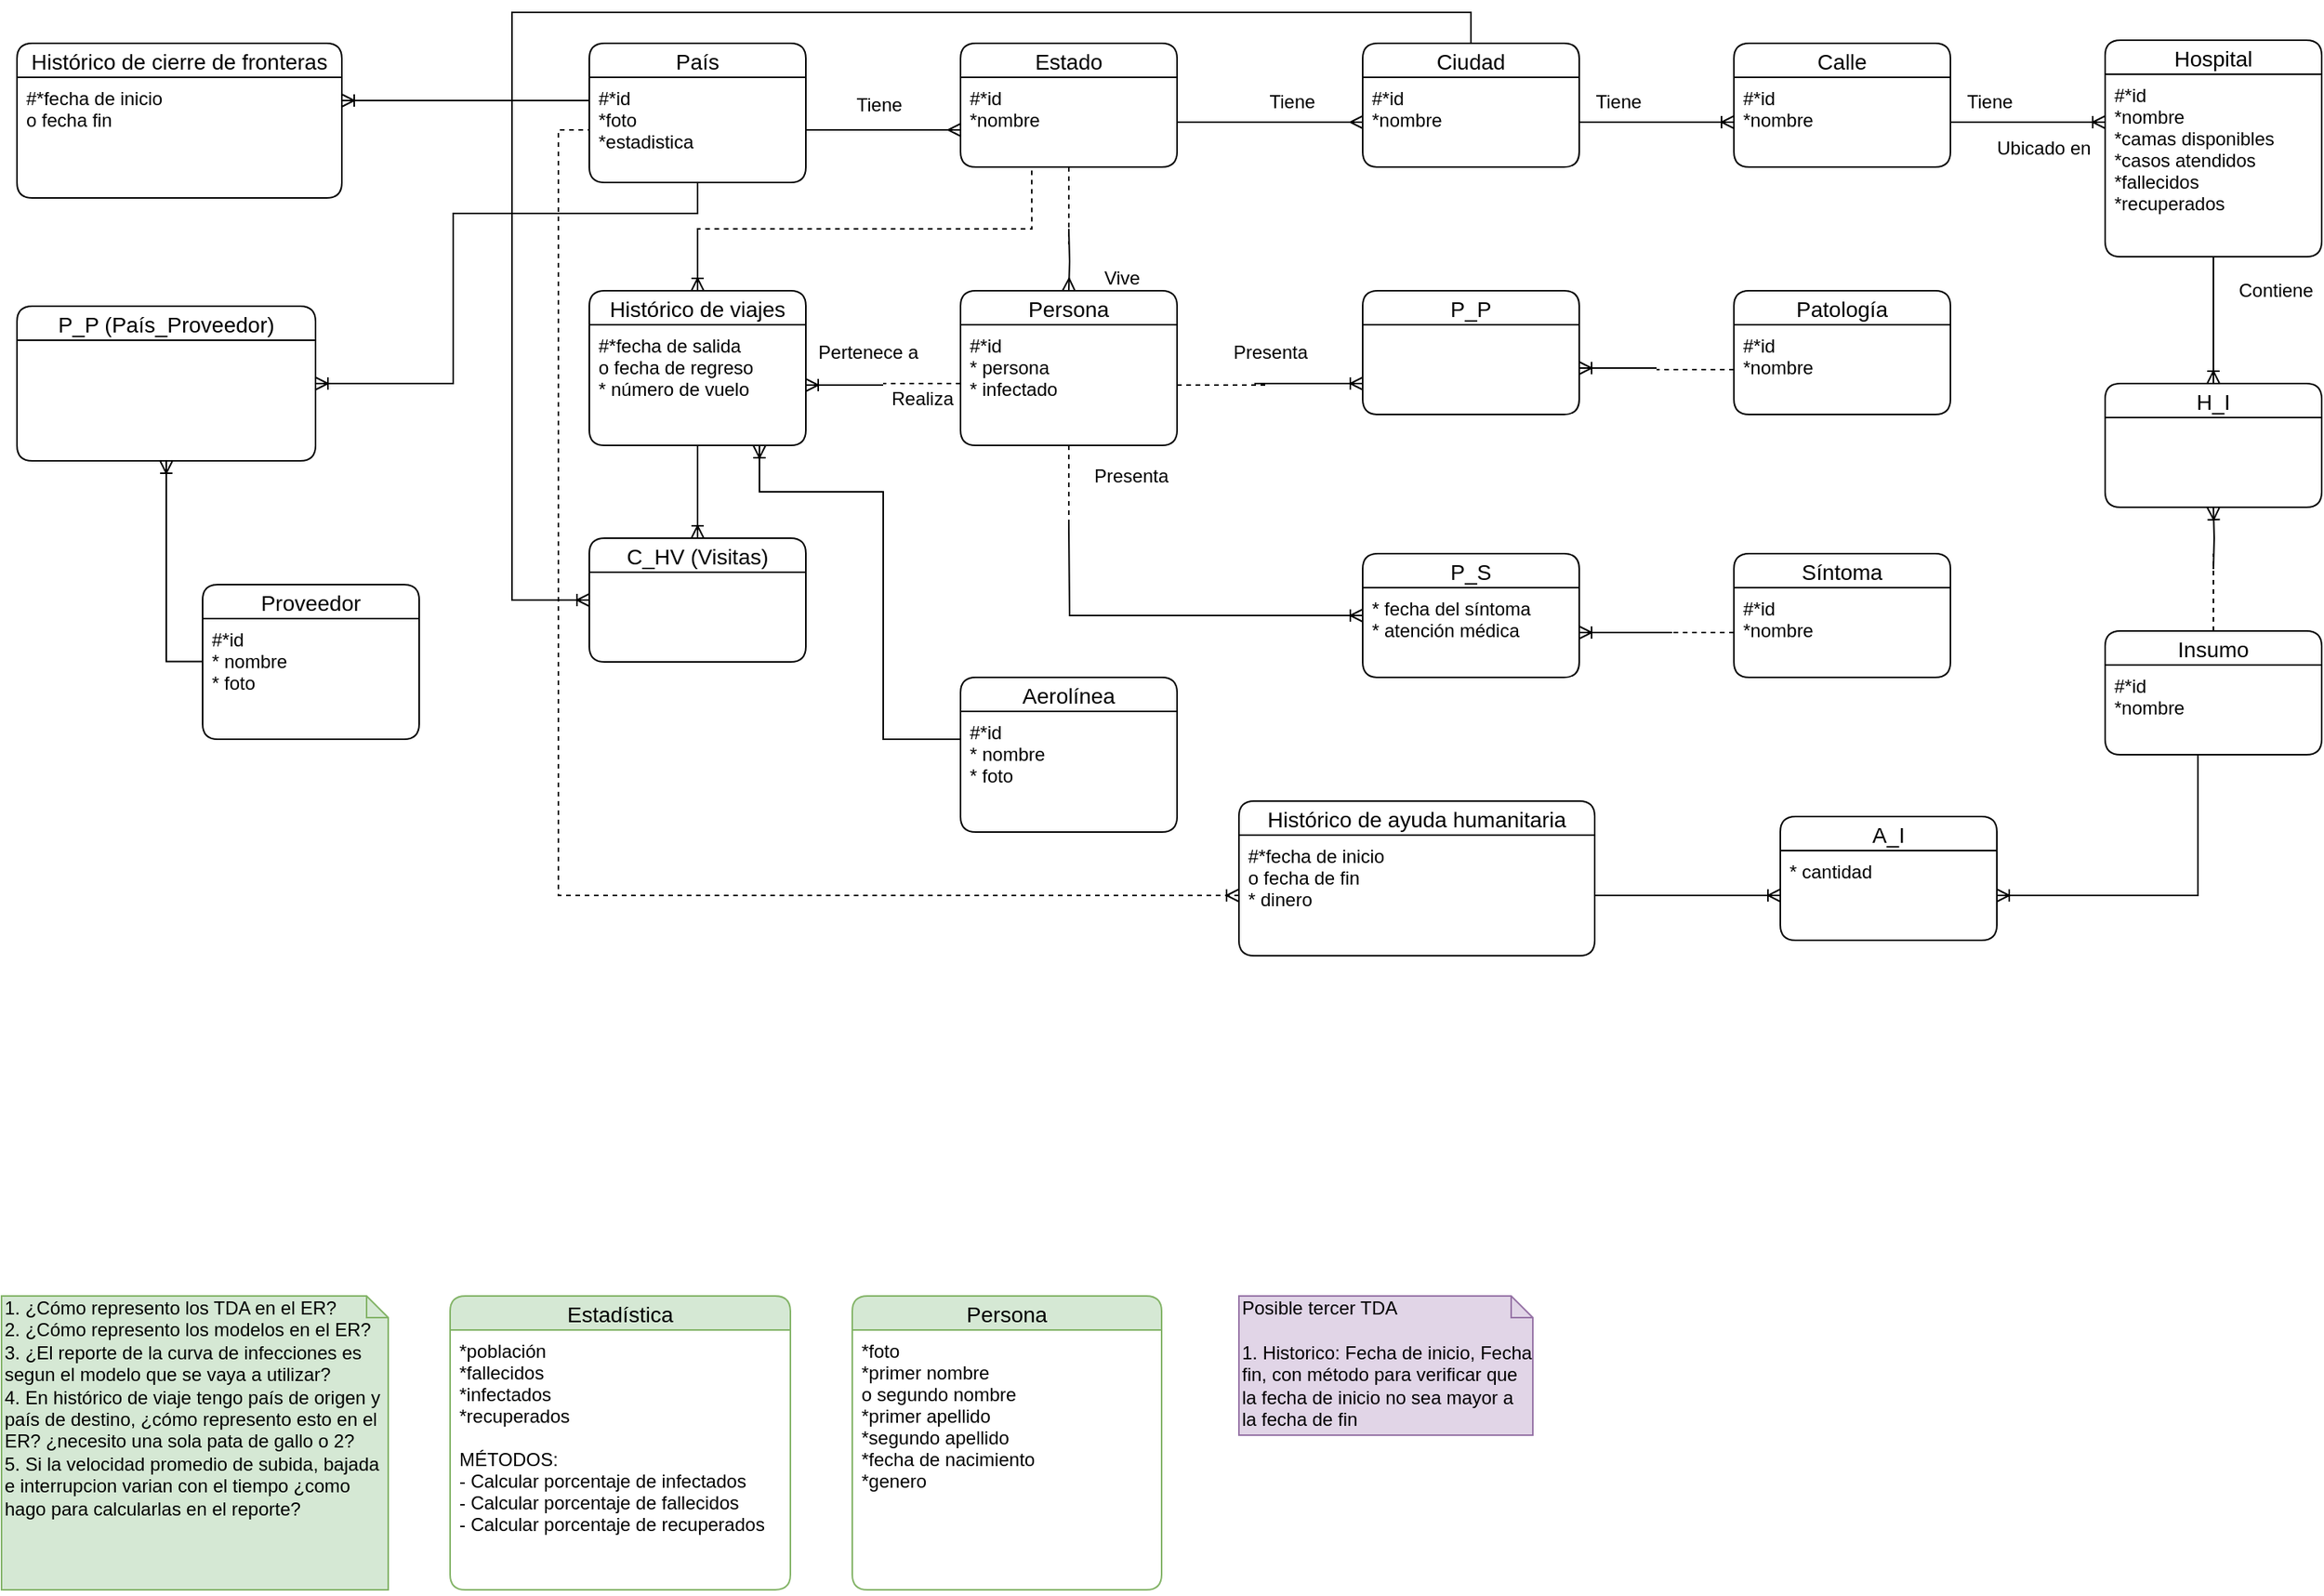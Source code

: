 <mxfile version="12.6.5" type="device"><diagram id="Y50ijJXm1GYGvzPL7eSL" name="ER"><mxGraphModel dx="1874" dy="1692" grid="1" gridSize="10" guides="1" tooltips="1" connect="1" arrows="1" fold="1" page="1" pageScale="1" pageWidth="850" pageHeight="1100" math="0" shadow="0"><root><mxCell id="0"/><mxCell id="1" parent="0"/><mxCell id="YESYf6KZBw-Mf_-Pw2f8-1" value="Persona" style="swimlane;fontStyle=0;childLayout=stackLayout;horizontal=1;startSize=22;fillColor=#d5e8d4;horizontalStack=0;resizeParent=1;resizeParentMax=0;resizeLast=0;collapsible=1;marginBottom=0;swimlaneFillColor=#ffffff;align=center;fontSize=14;rounded=1;strokeColor=#82b366;" parent="1" vertex="1"><mxGeometry x="-250" y="-230" width="200" height="190" as="geometry"/></mxCell><mxCell id="YESYf6KZBw-Mf_-Pw2f8-2" value="*foto&#10;*primer nombre&#10;o segundo nombre&#10;*primer apellido&#10;*segundo apellido&#10;*fecha de nacimiento&#10;*genero&#10;" style="text;strokeColor=none;fillColor=none;spacingLeft=4;spacingRight=4;overflow=hidden;rotatable=0;points=[[0,0.5],[1,0.5]];portConstraint=eastwest;fontSize=12;" parent="YESYf6KZBw-Mf_-Pw2f8-1" vertex="1"><mxGeometry y="22" width="200" height="168" as="geometry"/></mxCell><mxCell id="8SvXrNur2TNTbmK37ncs-22" style="edgeStyle=orthogonalEdgeStyle;rounded=0;orthogonalLoop=1;jettySize=auto;html=1;startArrow=none;startFill=0;endArrow=none;endFill=0;dashed=1;exitX=0.329;exitY=1.038;exitDx=0;exitDy=0;exitPerimeter=0;" edge="1" parent="1" source="CFG1Skn9lGLvA9n6HelZ-4"><mxGeometry relative="1" as="geometry"><mxPoint x="-350" y="-900" as="targetPoint"/><Array as="points"><mxPoint x="-134" y="-920"/><mxPoint x="-350" y="-920"/></Array></mxGeometry></mxCell><mxCell id="CFG1Skn9lGLvA9n6HelZ-1" value="País" style="swimlane;fontStyle=0;childLayout=stackLayout;horizontal=1;startSize=22;fillColor=none;horizontalStack=0;resizeParent=1;resizeParentMax=0;resizeLast=0;collapsible=1;marginBottom=0;swimlaneFillColor=#ffffff;align=center;fontSize=14;rounded=1;" parent="1" vertex="1"><mxGeometry x="-420" y="-1040" width="140" height="90" as="geometry"/></mxCell><mxCell id="CFG1Skn9lGLvA9n6HelZ-2" value="#*id&#10;*foto&#10;*estadistica" style="text;strokeColor=none;fillColor=none;spacingLeft=4;spacingRight=4;overflow=hidden;rotatable=0;points=[[0,0.5],[1,0.5]];portConstraint=eastwest;fontSize=12;" parent="CFG1Skn9lGLvA9n6HelZ-1" vertex="1"><mxGeometry y="22" width="140" height="68" as="geometry"/></mxCell><mxCell id="8SvXrNur2TNTbmK37ncs-5" style="edgeStyle=orthogonalEdgeStyle;rounded=0;orthogonalLoop=1;jettySize=auto;html=1;entryX=0.5;entryY=0;entryDx=0;entryDy=0;startArrow=none;startFill=0;endArrow=ERmany;endFill=0;" edge="1" parent="1" target="CFG1Skn9lGLvA9n6HelZ-7"><mxGeometry relative="1" as="geometry"><mxPoint x="-110" y="-920" as="sourcePoint"/></mxGeometry></mxCell><mxCell id="8SvXrNur2TNTbmK37ncs-6" style="edgeStyle=orthogonalEdgeStyle;rounded=0;orthogonalLoop=1;jettySize=auto;html=1;startArrow=none;startFill=0;endArrow=none;endFill=0;dashed=1;" edge="1" parent="1" source="CFG1Skn9lGLvA9n6HelZ-3"><mxGeometry relative="1" as="geometry"><mxPoint x="-110" y="-910" as="targetPoint"/></mxGeometry></mxCell><mxCell id="CFG1Skn9lGLvA9n6HelZ-3" value="Estado" style="swimlane;fontStyle=0;childLayout=stackLayout;horizontal=1;startSize=22;fillColor=none;horizontalStack=0;resizeParent=1;resizeParentMax=0;resizeLast=0;collapsible=1;marginBottom=0;swimlaneFillColor=#ffffff;align=center;fontSize=14;rounded=1;" parent="1" vertex="1"><mxGeometry x="-180" y="-1040" width="140" height="80" as="geometry"/></mxCell><mxCell id="CFG1Skn9lGLvA9n6HelZ-4" value="#*id&#10;*nombre" style="text;strokeColor=none;fillColor=none;spacingLeft=4;spacingRight=4;overflow=hidden;rotatable=0;points=[[0,0.5],[1,0.5]];portConstraint=eastwest;fontSize=12;" parent="CFG1Skn9lGLvA9n6HelZ-3" vertex="1"><mxGeometry y="22" width="140" height="58" as="geometry"/></mxCell><mxCell id="CFG1Skn9lGLvA9n6HelZ-5" value="Patología" style="swimlane;fontStyle=0;childLayout=stackLayout;horizontal=1;startSize=22;fillColor=none;horizontalStack=0;resizeParent=1;resizeParentMax=0;resizeLast=0;collapsible=1;marginBottom=0;swimlaneFillColor=#ffffff;align=center;fontSize=14;rounded=1;" parent="1" vertex="1"><mxGeometry x="320" y="-880" width="140" height="80" as="geometry"/></mxCell><mxCell id="CFG1Skn9lGLvA9n6HelZ-6" value="#*id&#10;*nombre" style="text;strokeColor=none;fillColor=none;spacingLeft=4;spacingRight=4;overflow=hidden;rotatable=0;points=[[0,0.5],[1,0.5]];portConstraint=eastwest;fontSize=12;" parent="CFG1Skn9lGLvA9n6HelZ-5" vertex="1"><mxGeometry y="22" width="140" height="58" as="geometry"/></mxCell><mxCell id="8SvXrNur2TNTbmK37ncs-15" style="edgeStyle=orthogonalEdgeStyle;rounded=0;orthogonalLoop=1;jettySize=auto;html=1;startArrow=none;startFill=0;endArrow=none;endFill=0;dashed=1;" edge="1" parent="1" source="CFG1Skn9lGLvA9n6HelZ-7"><mxGeometry relative="1" as="geometry"><mxPoint x="-110" y="-720" as="targetPoint"/></mxGeometry></mxCell><mxCell id="CFG1Skn9lGLvA9n6HelZ-7" value="Persona" style="swimlane;fontStyle=0;childLayout=stackLayout;horizontal=1;startSize=22;fillColor=none;horizontalStack=0;resizeParent=1;resizeParentMax=0;resizeLast=0;collapsible=1;marginBottom=0;swimlaneFillColor=#ffffff;align=center;fontSize=14;rounded=1;" parent="1" vertex="1"><mxGeometry x="-180" y="-880" width="140" height="100" as="geometry"/></mxCell><mxCell id="CFG1Skn9lGLvA9n6HelZ-8" value="#*id&#10;* persona&#10;* infectado" style="text;strokeColor=none;fillColor=none;spacingLeft=4;spacingRight=4;overflow=hidden;rotatable=0;points=[[0,0.5],[1,0.5]];portConstraint=eastwest;fontSize=12;" parent="CFG1Skn9lGLvA9n6HelZ-7" vertex="1"><mxGeometry y="22" width="140" height="78" as="geometry"/></mxCell><mxCell id="CFG1Skn9lGLvA9n6HelZ-11" value="Síntoma" style="swimlane;fontStyle=0;childLayout=stackLayout;horizontal=1;startSize=22;fillColor=none;horizontalStack=0;resizeParent=1;resizeParentMax=0;resizeLast=0;collapsible=1;marginBottom=0;swimlaneFillColor=#ffffff;align=center;fontSize=14;rounded=1;" parent="1" vertex="1"><mxGeometry x="320" y="-710" width="140" height="80" as="geometry"/></mxCell><mxCell id="CFG1Skn9lGLvA9n6HelZ-12" value="#*id&#10;*nombre" style="text;strokeColor=none;fillColor=none;spacingLeft=4;spacingRight=4;overflow=hidden;rotatable=0;points=[[0,0.5],[1,0.5]];portConstraint=eastwest;fontSize=12;" parent="CFG1Skn9lGLvA9n6HelZ-11" vertex="1"><mxGeometry y="22" width="140" height="58" as="geometry"/></mxCell><mxCell id="8SvXrNur2TNTbmK37ncs-9" style="edgeStyle=orthogonalEdgeStyle;rounded=0;orthogonalLoop=1;jettySize=auto;html=1;exitX=0;exitY=0.75;exitDx=0;exitDy=0;startArrow=ERoneToMany;startFill=0;endArrow=none;endFill=0;" edge="1" parent="1" source="CFG1Skn9lGLvA9n6HelZ-13"><mxGeometry relative="1" as="geometry"><mxPoint x="10" y="-820" as="targetPoint"/></mxGeometry></mxCell><mxCell id="8SvXrNur2TNTbmK37ncs-85" style="edgeStyle=orthogonalEdgeStyle;rounded=0;orthogonalLoop=1;jettySize=auto;html=1;startArrow=ERoneToMany;startFill=0;endArrow=none;endFill=0;" edge="1" parent="1"><mxGeometry relative="1" as="geometry"><mxPoint x="270" y="-830" as="targetPoint"/><mxPoint x="220" y="-830" as="sourcePoint"/><Array as="points"><mxPoint x="220" y="-830"/></Array></mxGeometry></mxCell><mxCell id="CFG1Skn9lGLvA9n6HelZ-13" value="P_P" style="swimlane;fontStyle=0;childLayout=stackLayout;horizontal=1;startSize=22;fillColor=none;horizontalStack=0;resizeParent=1;resizeParentMax=0;resizeLast=0;collapsible=1;marginBottom=0;swimlaneFillColor=#ffffff;align=center;fontSize=14;rounded=1;" parent="1" vertex="1"><mxGeometry x="80" y="-880" width="140" height="80" as="geometry"/></mxCell><mxCell id="8SvXrNur2TNTbmK37ncs-16" style="edgeStyle=orthogonalEdgeStyle;rounded=0;orthogonalLoop=1;jettySize=auto;html=1;startArrow=ERoneToMany;startFill=0;endArrow=none;endFill=0;" edge="1" parent="1" source="CFG1Skn9lGLvA9n6HelZ-15"><mxGeometry relative="1" as="geometry"><mxPoint x="-110" y="-730" as="targetPoint"/></mxGeometry></mxCell><mxCell id="CFG1Skn9lGLvA9n6HelZ-15" value="P_S" style="swimlane;fontStyle=0;childLayout=stackLayout;horizontal=1;startSize=22;fillColor=none;horizontalStack=0;resizeParent=1;resizeParentMax=0;resizeLast=0;collapsible=1;marginBottom=0;swimlaneFillColor=#ffffff;align=center;fontSize=14;rounded=1;" parent="1" vertex="1"><mxGeometry x="80" y="-710" width="140" height="80" as="geometry"/></mxCell><mxCell id="CFG1Skn9lGLvA9n6HelZ-16" value="* fecha del síntoma&#10;* atención médica" style="text;strokeColor=none;fillColor=none;spacingLeft=4;spacingRight=4;overflow=hidden;rotatable=0;points=[[0,0.5],[1,0.5]];portConstraint=eastwest;fontSize=12;" parent="CFG1Skn9lGLvA9n6HelZ-15" vertex="1"><mxGeometry y="22" width="140" height="58" as="geometry"/></mxCell><mxCell id="8SvXrNur2TNTbmK37ncs-21" style="edgeStyle=orthogonalEdgeStyle;rounded=0;orthogonalLoop=1;jettySize=auto;html=1;exitX=0.5;exitY=0;exitDx=0;exitDy=0;startArrow=ERoneToMany;startFill=0;endArrow=none;endFill=0;" edge="1" parent="1" source="BubiKI5SGtcMv41cEBKJ-1"><mxGeometry relative="1" as="geometry"><mxPoint x="-350" y="-920" as="targetPoint"/></mxGeometry></mxCell><mxCell id="8SvXrNur2TNTbmK37ncs-28" style="edgeStyle=orthogonalEdgeStyle;rounded=0;orthogonalLoop=1;jettySize=auto;html=1;entryX=0.5;entryY=0;entryDx=0;entryDy=0;startArrow=none;startFill=0;endArrow=ERoneToMany;endFill=0;" edge="1" parent="1" source="BubiKI5SGtcMv41cEBKJ-1" target="8SvXrNur2TNTbmK37ncs-23"><mxGeometry relative="1" as="geometry"/></mxCell><mxCell id="BubiKI5SGtcMv41cEBKJ-1" value="Histórico de viajes" style="swimlane;fontStyle=0;childLayout=stackLayout;horizontal=1;startSize=22;fillColor=none;horizontalStack=0;resizeParent=1;resizeParentMax=0;resizeLast=0;collapsible=1;marginBottom=0;swimlaneFillColor=#ffffff;align=center;fontSize=14;rounded=1;" parent="1" vertex="1"><mxGeometry x="-420" y="-880" width="140" height="100" as="geometry"/></mxCell><mxCell id="BubiKI5SGtcMv41cEBKJ-2" value="#*fecha de salida&#10;o fecha de regreso&#10;* número de vuelo" style="text;strokeColor=none;fillColor=none;spacingLeft=4;spacingRight=4;overflow=hidden;rotatable=0;points=[[0,0.5],[1,0.5]];portConstraint=eastwest;fontSize=12;" parent="BubiKI5SGtcMv41cEBKJ-1" vertex="1"><mxGeometry y="22" width="140" height="78" as="geometry"/></mxCell><mxCell id="BubiKI5SGtcMv41cEBKJ-3" value="Estadística" style="swimlane;fontStyle=0;childLayout=stackLayout;horizontal=1;startSize=22;fillColor=#d5e8d4;horizontalStack=0;resizeParent=1;resizeParentMax=0;resizeLast=0;collapsible=1;marginBottom=0;swimlaneFillColor=#ffffff;align=center;fontSize=14;rounded=1;strokeColor=#82b366;" parent="1" vertex="1"><mxGeometry x="-510" y="-230" width="220" height="190" as="geometry"/></mxCell><mxCell id="BubiKI5SGtcMv41cEBKJ-4" value="*población&#10;*fallecidos&#10;*infectados&#10;*recuperados&#10;&#10;MÉTODOS:&#10;- Calcular porcentaje de infectados&#10;- Calcular porcentaje de fallecidos&#10;- Calcular porcentaje de recuperados" style="text;strokeColor=none;fillColor=none;spacingLeft=4;spacingRight=4;overflow=hidden;rotatable=0;points=[[0,0.5],[1,0.5]];portConstraint=eastwest;fontSize=12;" parent="BubiKI5SGtcMv41cEBKJ-3" vertex="1"><mxGeometry y="22" width="220" height="168" as="geometry"/></mxCell><mxCell id="8SvXrNur2TNTbmK37ncs-4" style="edgeStyle=orthogonalEdgeStyle;rounded=0;orthogonalLoop=1;jettySize=auto;html=1;startArrow=none;startFill=0;endArrow=ERmany;endFill=0;" edge="1" parent="1" source="CFG1Skn9lGLvA9n6HelZ-2"><mxGeometry relative="1" as="geometry"><mxPoint x="-180" y="-984" as="targetPoint"/></mxGeometry></mxCell><mxCell id="8SvXrNur2TNTbmK37ncs-8" style="edgeStyle=orthogonalEdgeStyle;rounded=0;orthogonalLoop=1;jettySize=auto;html=1;exitX=1;exitY=0.5;exitDx=0;exitDy=0;dashed=1;startArrow=none;startFill=0;endArrow=none;endFill=0;" edge="1" parent="1" source="CFG1Skn9lGLvA9n6HelZ-8"><mxGeometry relative="1" as="geometry"><mxPoint x="20" y="-819" as="targetPoint"/></mxGeometry></mxCell><mxCell id="8SvXrNur2TNTbmK37ncs-13" value="1. ¿Cómo represento los TDA en el ER?&lt;br&gt;2. ¿Cómo represento los modelos en el ER?&lt;br&gt;3. ¿El reporte de la curva de infecciones es segun el modelo que se vaya a utilizar?&lt;br&gt;4. En histórico de viaje tengo país de origen y país de destino, ¿cómo represento esto en el ER? ¿necesito una sola pata de gallo o 2?&lt;br&gt;5. Si la velocidad promedio de subida, bajada e interrupcion varian con el tiempo ¿como hago para calcularlas en el reporte?" style="shape=note;whiteSpace=wrap;html=1;size=14;verticalAlign=top;align=left;spacingTop=-6;fillColor=#d5e8d4;strokeColor=#82b366;" vertex="1" parent="1"><mxGeometry x="-800" y="-230" width="250" height="190" as="geometry"/></mxCell><mxCell id="8SvXrNur2TNTbmK37ncs-19" style="edgeStyle=orthogonalEdgeStyle;rounded=0;orthogonalLoop=1;jettySize=auto;html=1;exitX=1;exitY=0.5;exitDx=0;exitDy=0;startArrow=ERoneToMany;startFill=0;endArrow=none;endFill=0;" edge="1" parent="1" source="BubiKI5SGtcMv41cEBKJ-2"><mxGeometry relative="1" as="geometry"><mxPoint x="-230" y="-819" as="targetPoint"/><Array as="points"><mxPoint x="-230" y="-819"/></Array></mxGeometry></mxCell><mxCell id="8SvXrNur2TNTbmK37ncs-20" style="edgeStyle=orthogonalEdgeStyle;rounded=0;orthogonalLoop=1;jettySize=auto;html=1;startArrow=none;startFill=0;endArrow=none;endFill=0;dashed=1;" edge="1" parent="1"><mxGeometry relative="1" as="geometry"><mxPoint x="-230" y="-820" as="targetPoint"/><mxPoint x="-180" y="-820" as="sourcePoint"/><Array as="points"><mxPoint x="-180" y="-820"/></Array></mxGeometry></mxCell><mxCell id="8SvXrNur2TNTbmK37ncs-23" value="C_HV (Visitas)" style="swimlane;fontStyle=0;childLayout=stackLayout;horizontal=1;startSize=22;fillColor=none;horizontalStack=0;resizeParent=1;resizeParentMax=0;resizeLast=0;collapsible=1;marginBottom=0;swimlaneFillColor=#ffffff;align=center;fontSize=14;rounded=1;" vertex="1" parent="1"><mxGeometry x="-420" y="-720" width="140" height="80" as="geometry"/></mxCell><mxCell id="8SvXrNur2TNTbmK37ncs-29" style="edgeStyle=orthogonalEdgeStyle;rounded=0;orthogonalLoop=1;jettySize=auto;html=1;exitX=0.5;exitY=0;exitDx=0;exitDy=0;startArrow=none;startFill=0;endArrow=ERoneToMany;endFill=0;entryX=0;entryY=0.5;entryDx=0;entryDy=0;" edge="1" parent="1" source="8SvXrNur2TNTbmK37ncs-24" target="8SvXrNur2TNTbmK37ncs-23"><mxGeometry relative="1" as="geometry"><mxPoint x="-480" y="-680" as="targetPoint"/><Array as="points"><mxPoint x="150" y="-1060"/><mxPoint x="-470" y="-1060"/><mxPoint x="-470" y="-680"/></Array></mxGeometry></mxCell><mxCell id="8SvXrNur2TNTbmK37ncs-24" value="Ciudad" style="swimlane;fontStyle=0;childLayout=stackLayout;horizontal=1;startSize=22;fillColor=none;horizontalStack=0;resizeParent=1;resizeParentMax=0;resizeLast=0;collapsible=1;marginBottom=0;swimlaneFillColor=#ffffff;align=center;fontSize=14;rounded=1;" vertex="1" parent="1"><mxGeometry x="80" y="-1040" width="140" height="80" as="geometry"/></mxCell><mxCell id="8SvXrNur2TNTbmK37ncs-25" value="#*id&#10;*nombre" style="text;strokeColor=none;fillColor=none;spacingLeft=4;spacingRight=4;overflow=hidden;rotatable=0;points=[[0,0.5],[1,0.5]];portConstraint=eastwest;fontSize=12;" vertex="1" parent="8SvXrNur2TNTbmK37ncs-24"><mxGeometry y="22" width="140" height="58" as="geometry"/></mxCell><mxCell id="8SvXrNur2TNTbmK37ncs-26" style="edgeStyle=orthogonalEdgeStyle;rounded=0;orthogonalLoop=1;jettySize=auto;html=1;exitX=1;exitY=0.5;exitDx=0;exitDy=0;entryX=0;entryY=0.5;entryDx=0;entryDy=0;startArrow=none;startFill=0;endArrow=ERmany;endFill=0;" edge="1" parent="1" source="CFG1Skn9lGLvA9n6HelZ-4" target="8SvXrNur2TNTbmK37ncs-25"><mxGeometry relative="1" as="geometry"/></mxCell><mxCell id="8SvXrNur2TNTbmK37ncs-32" style="edgeStyle=orthogonalEdgeStyle;rounded=0;orthogonalLoop=1;jettySize=auto;html=1;startArrow=none;startFill=0;endArrow=ERoneToMany;endFill=0;" edge="1" parent="1" source="8SvXrNur2TNTbmK37ncs-30"><mxGeometry relative="1" as="geometry"><mxPoint x="-310" y="-780" as="targetPoint"/><Array as="points"><mxPoint x="-230" y="-590"/><mxPoint x="-230" y="-750"/><mxPoint x="-310" y="-750"/></Array></mxGeometry></mxCell><mxCell id="8SvXrNur2TNTbmK37ncs-30" value="Aerolínea" style="swimlane;fontStyle=0;childLayout=stackLayout;horizontal=1;startSize=22;fillColor=none;horizontalStack=0;resizeParent=1;resizeParentMax=0;resizeLast=0;collapsible=1;marginBottom=0;swimlaneFillColor=#ffffff;align=center;fontSize=14;rounded=1;" vertex="1" parent="1"><mxGeometry x="-180" y="-630" width="140" height="100" as="geometry"/></mxCell><mxCell id="8SvXrNur2TNTbmK37ncs-31" value="#*id&#10;* nombre&#10;* foto" style="text;strokeColor=none;fillColor=none;spacingLeft=4;spacingRight=4;overflow=hidden;rotatable=0;points=[[0,0.5],[1,0.5]];portConstraint=eastwest;fontSize=12;" vertex="1" parent="8SvXrNur2TNTbmK37ncs-30"><mxGeometry y="22" width="140" height="78" as="geometry"/></mxCell><mxCell id="8SvXrNur2TNTbmK37ncs-33" value="Realiza" style="text;html=1;align=center;verticalAlign=middle;resizable=0;points=[];autosize=1;" vertex="1" parent="1"><mxGeometry x="-235" y="-820" width="60" height="20" as="geometry"/></mxCell><mxCell id="8SvXrNur2TNTbmK37ncs-34" value="Tiene" style="text;html=1;align=center;verticalAlign=middle;resizable=0;points=[];autosize=1;" vertex="1" parent="1"><mxGeometry x="-258" y="-1010" width="50" height="20" as="geometry"/></mxCell><mxCell id="8SvXrNur2TNTbmK37ncs-35" value="Pertenece a" style="text;html=1;align=center;verticalAlign=middle;resizable=0;points=[];autosize=1;" vertex="1" parent="1"><mxGeometry x="-280" y="-850" width="80" height="20" as="geometry"/></mxCell><mxCell id="8SvXrNur2TNTbmK37ncs-36" value="Presenta" style="text;html=1;align=center;verticalAlign=middle;resizable=0;points=[];autosize=1;" vertex="1" parent="1"><mxGeometry x="-10" y="-850" width="60" height="20" as="geometry"/></mxCell><mxCell id="8SvXrNur2TNTbmK37ncs-37" value="Presenta" style="text;html=1;align=center;verticalAlign=middle;resizable=0;points=[];autosize=1;" vertex="1" parent="1"><mxGeometry x="-100" y="-770" width="60" height="20" as="geometry"/></mxCell><mxCell id="8SvXrNur2TNTbmK37ncs-38" value="Tiene" style="text;html=1;align=center;verticalAlign=middle;resizable=0;points=[];autosize=1;" vertex="1" parent="1"><mxGeometry x="9" y="-1012" width="50" height="20" as="geometry"/></mxCell><mxCell id="8SvXrNur2TNTbmK37ncs-39" value="Vive" style="text;html=1;align=center;verticalAlign=middle;resizable=0;points=[];autosize=1;" vertex="1" parent="1"><mxGeometry x="-96" y="-898" width="40" height="20" as="geometry"/></mxCell><mxCell id="8SvXrNur2TNTbmK37ncs-42" value="Calle" style="swimlane;fontStyle=0;childLayout=stackLayout;horizontal=1;startSize=22;fillColor=none;horizontalStack=0;resizeParent=1;resizeParentMax=0;resizeLast=0;collapsible=1;marginBottom=0;swimlaneFillColor=#ffffff;align=center;fontSize=14;rounded=1;" vertex="1" parent="1"><mxGeometry x="320" y="-1040" width="140" height="80" as="geometry"/></mxCell><mxCell id="8SvXrNur2TNTbmK37ncs-43" value="#*id&#10;*nombre" style="text;strokeColor=none;fillColor=none;spacingLeft=4;spacingRight=4;overflow=hidden;rotatable=0;points=[[0,0.5],[1,0.5]];portConstraint=eastwest;fontSize=12;" vertex="1" parent="8SvXrNur2TNTbmK37ncs-42"><mxGeometry y="22" width="140" height="58" as="geometry"/></mxCell><mxCell id="8SvXrNur2TNTbmK37ncs-44" style="edgeStyle=orthogonalEdgeStyle;rounded=0;orthogonalLoop=1;jettySize=auto;html=1;startArrow=none;startFill=0;endArrow=ERoneToMany;endFill=0;" edge="1" parent="1" source="8SvXrNur2TNTbmK37ncs-25"><mxGeometry relative="1" as="geometry"><mxPoint x="320" y="-989" as="targetPoint"/></mxGeometry></mxCell><mxCell id="8SvXrNur2TNTbmK37ncs-55" style="edgeStyle=orthogonalEdgeStyle;rounded=0;orthogonalLoop=1;jettySize=auto;html=1;entryX=0.5;entryY=0;entryDx=0;entryDy=0;startArrow=none;startFill=0;endArrow=ERoneToMany;endFill=0;" edge="1" parent="1" source="8SvXrNur2TNTbmK37ncs-45" target="8SvXrNur2TNTbmK37ncs-54"><mxGeometry relative="1" as="geometry"/></mxCell><mxCell id="8SvXrNur2TNTbmK37ncs-45" value="Hospital" style="swimlane;fontStyle=0;childLayout=stackLayout;horizontal=1;startSize=22;fillColor=none;horizontalStack=0;resizeParent=1;resizeParentMax=0;resizeLast=0;collapsible=1;marginBottom=0;swimlaneFillColor=#ffffff;align=center;fontSize=14;rounded=1;" vertex="1" parent="1"><mxGeometry x="560" y="-1042" width="140" height="140" as="geometry"/></mxCell><mxCell id="8SvXrNur2TNTbmK37ncs-46" value="#*id&#10;*nombre&#10;*camas disponibles&#10;*casos atendidos&#10;*fallecidos&#10;*recuperados" style="text;strokeColor=none;fillColor=none;spacingLeft=4;spacingRight=4;overflow=hidden;rotatable=0;points=[[0,0.5],[1,0.5]];portConstraint=eastwest;fontSize=12;" vertex="1" parent="8SvXrNur2TNTbmK37ncs-45"><mxGeometry y="22" width="140" height="118" as="geometry"/></mxCell><mxCell id="8SvXrNur2TNTbmK37ncs-47" style="edgeStyle=orthogonalEdgeStyle;rounded=0;orthogonalLoop=1;jettySize=auto;html=1;startArrow=none;startFill=0;endArrow=ERoneToMany;endFill=0;" edge="1" parent="1" source="8SvXrNur2TNTbmK37ncs-43"><mxGeometry relative="1" as="geometry"><mxPoint x="560" y="-989" as="targetPoint"/></mxGeometry></mxCell><mxCell id="8SvXrNur2TNTbmK37ncs-48" value="Tiene" style="text;html=1;align=center;verticalAlign=middle;resizable=0;points=[];autosize=1;" vertex="1" parent="1"><mxGeometry x="460" y="-1012" width="50" height="20" as="geometry"/></mxCell><mxCell id="8SvXrNur2TNTbmK37ncs-49" value="Tiene" style="text;html=1;align=center;verticalAlign=middle;resizable=0;points=[];autosize=1;" vertex="1" parent="1"><mxGeometry x="220" y="-1012" width="50" height="20" as="geometry"/></mxCell><mxCell id="8SvXrNur2TNTbmK37ncs-51" value="Ubicado en" style="text;html=1;align=center;verticalAlign=middle;resizable=0;points=[];autosize=1;" vertex="1" parent="1"><mxGeometry x="480" y="-982" width="80" height="20" as="geometry"/></mxCell><mxCell id="8SvXrNur2TNTbmK37ncs-56" style="edgeStyle=orthogonalEdgeStyle;rounded=0;orthogonalLoop=1;jettySize=auto;html=1;entryX=0.5;entryY=1;entryDx=0;entryDy=0;startArrow=none;startFill=0;endArrow=ERoneToMany;endFill=0;" edge="1" parent="1" target="8SvXrNur2TNTbmK37ncs-54"><mxGeometry relative="1" as="geometry"><mxPoint x="630" y="-700" as="sourcePoint"/></mxGeometry></mxCell><mxCell id="8SvXrNur2TNTbmK37ncs-57" style="edgeStyle=orthogonalEdgeStyle;rounded=0;orthogonalLoop=1;jettySize=auto;html=1;startArrow=none;startFill=0;endArrow=none;endFill=0;dashed=1;" edge="1" parent="1" source="8SvXrNur2TNTbmK37ncs-52"><mxGeometry relative="1" as="geometry"><mxPoint x="630" y="-710" as="targetPoint"/></mxGeometry></mxCell><mxCell id="8SvXrNur2TNTbmK37ncs-52" value="Insumo" style="swimlane;fontStyle=0;childLayout=stackLayout;horizontal=1;startSize=22;fillColor=none;horizontalStack=0;resizeParent=1;resizeParentMax=0;resizeLast=0;collapsible=1;marginBottom=0;swimlaneFillColor=#ffffff;align=center;fontSize=14;rounded=1;" vertex="1" parent="1"><mxGeometry x="560" y="-660" width="140" height="80" as="geometry"/></mxCell><mxCell id="8SvXrNur2TNTbmK37ncs-53" value="#*id&#10;*nombre" style="text;strokeColor=none;fillColor=none;spacingLeft=4;spacingRight=4;overflow=hidden;rotatable=0;points=[[0,0.5],[1,0.5]];portConstraint=eastwest;fontSize=12;" vertex="1" parent="8SvXrNur2TNTbmK37ncs-52"><mxGeometry y="22" width="140" height="58" as="geometry"/></mxCell><mxCell id="8SvXrNur2TNTbmK37ncs-54" value="H_I" style="swimlane;fontStyle=0;childLayout=stackLayout;horizontal=1;startSize=22;fillColor=none;horizontalStack=0;resizeParent=1;resizeParentMax=0;resizeLast=0;collapsible=1;marginBottom=0;swimlaneFillColor=#ffffff;align=center;fontSize=14;rounded=1;" vertex="1" parent="1"><mxGeometry x="560" y="-820" width="140" height="80" as="geometry"/></mxCell><mxCell id="8SvXrNur2TNTbmK37ncs-58" value="Histórico de ayuda humanitaria" style="swimlane;fontStyle=0;childLayout=stackLayout;horizontal=1;startSize=22;fillColor=none;horizontalStack=0;resizeParent=1;resizeParentMax=0;resizeLast=0;collapsible=1;marginBottom=0;swimlaneFillColor=#ffffff;align=center;fontSize=14;rounded=1;" vertex="1" parent="1"><mxGeometry y="-550" width="230" height="100" as="geometry"/></mxCell><mxCell id="8SvXrNur2TNTbmK37ncs-59" value="#*fecha de inicio&#10;o fecha de fin&#10;* dinero" style="text;strokeColor=none;fillColor=none;spacingLeft=4;spacingRight=4;overflow=hidden;rotatable=0;points=[[0,0.5],[1,0.5]];portConstraint=eastwest;fontSize=12;" vertex="1" parent="8SvXrNur2TNTbmK37ncs-58"><mxGeometry y="22" width="230" height="78" as="geometry"/></mxCell><mxCell id="8SvXrNur2TNTbmK37ncs-63" style="edgeStyle=orthogonalEdgeStyle;rounded=0;orthogonalLoop=1;jettySize=auto;html=1;exitX=0;exitY=0.5;exitDx=0;exitDy=0;entryX=0;entryY=0.5;entryDx=0;entryDy=0;dashed=1;startArrow=ERoneToMany;startFill=0;endArrow=none;endFill=0;" edge="1" parent="1" source="8SvXrNur2TNTbmK37ncs-59" target="CFG1Skn9lGLvA9n6HelZ-2"><mxGeometry relative="1" as="geometry"/></mxCell><mxCell id="8SvXrNur2TNTbmK37ncs-65" value="A_I" style="swimlane;fontStyle=0;childLayout=stackLayout;horizontal=1;startSize=22;fillColor=none;horizontalStack=0;resizeParent=1;resizeParentMax=0;resizeLast=0;collapsible=1;marginBottom=0;swimlaneFillColor=#ffffff;align=center;fontSize=14;rounded=1;" vertex="1" parent="1"><mxGeometry x="350" y="-540" width="140" height="80" as="geometry"/></mxCell><mxCell id="8SvXrNur2TNTbmK37ncs-67" value="* cantidad" style="text;strokeColor=none;fillColor=none;spacingLeft=4;spacingRight=4;overflow=hidden;rotatable=0;points=[[0,0.5],[1,0.5]];portConstraint=eastwest;fontSize=12;" vertex="1" parent="8SvXrNur2TNTbmK37ncs-65"><mxGeometry y="22" width="140" height="58" as="geometry"/></mxCell><mxCell id="8SvXrNur2TNTbmK37ncs-68" style="edgeStyle=orthogonalEdgeStyle;rounded=0;orthogonalLoop=1;jettySize=auto;html=1;exitX=0;exitY=0.5;exitDx=0;exitDy=0;entryX=1;entryY=0.5;entryDx=0;entryDy=0;startArrow=ERoneToMany;startFill=0;endArrow=none;endFill=0;" edge="1" parent="1" source="8SvXrNur2TNTbmK37ncs-67" target="8SvXrNur2TNTbmK37ncs-59"><mxGeometry relative="1" as="geometry"/></mxCell><mxCell id="8SvXrNur2TNTbmK37ncs-69" style="edgeStyle=orthogonalEdgeStyle;rounded=0;orthogonalLoop=1;jettySize=auto;html=1;exitX=1;exitY=0.5;exitDx=0;exitDy=0;startArrow=ERoneToMany;startFill=0;endArrow=none;endFill=0;" edge="1" parent="1" source="8SvXrNur2TNTbmK37ncs-67"><mxGeometry relative="1" as="geometry"><mxPoint x="620" y="-580" as="targetPoint"/><Array as="points"><mxPoint x="620" y="-489"/><mxPoint x="620" y="-576"/></Array></mxGeometry></mxCell><mxCell id="8SvXrNur2TNTbmK37ncs-70" value="Proveedor" style="swimlane;fontStyle=0;childLayout=stackLayout;horizontal=1;startSize=22;fillColor=none;horizontalStack=0;resizeParent=1;resizeParentMax=0;resizeLast=0;collapsible=1;marginBottom=0;swimlaneFillColor=#ffffff;align=center;fontSize=14;rounded=1;" vertex="1" parent="1"><mxGeometry x="-670" y="-690" width="140" height="100" as="geometry"/></mxCell><mxCell id="8SvXrNur2TNTbmK37ncs-71" value="#*id&#10;* nombre&#10;* foto" style="text;strokeColor=none;fillColor=none;spacingLeft=4;spacingRight=4;overflow=hidden;rotatable=0;points=[[0,0.5],[1,0.5]];portConstraint=eastwest;fontSize=12;" vertex="1" parent="8SvXrNur2TNTbmK37ncs-70"><mxGeometry y="22" width="140" height="78" as="geometry"/></mxCell><mxCell id="8SvXrNur2TNTbmK37ncs-74" style="edgeStyle=orthogonalEdgeStyle;rounded=0;orthogonalLoop=1;jettySize=auto;html=1;entryX=-0.003;entryY=0.356;entryDx=0;entryDy=0;entryPerimeter=0;startArrow=ERoneToMany;startFill=0;endArrow=none;endFill=0;" edge="1" parent="1" source="8SvXrNur2TNTbmK37ncs-72" target="8SvXrNur2TNTbmK37ncs-71"><mxGeometry relative="1" as="geometry"/></mxCell><mxCell id="8SvXrNur2TNTbmK37ncs-80" style="edgeStyle=orthogonalEdgeStyle;rounded=0;orthogonalLoop=1;jettySize=auto;html=1;exitX=1;exitY=0.5;exitDx=0;exitDy=0;startArrow=ERoneToMany;startFill=0;endArrow=none;endFill=0;" edge="1" parent="1" source="8SvXrNur2TNTbmK37ncs-72"><mxGeometry relative="1" as="geometry"><mxPoint x="-350" y="-950" as="targetPoint"/><Array as="points"><mxPoint x="-508" y="-820"/><mxPoint x="-508" y="-930"/><mxPoint x="-350" y="-930"/></Array></mxGeometry></mxCell><mxCell id="8SvXrNur2TNTbmK37ncs-72" value="P_P (País_Proveedor)" style="swimlane;fontStyle=0;childLayout=stackLayout;horizontal=1;startSize=22;fillColor=none;horizontalStack=0;resizeParent=1;resizeParentMax=0;resizeLast=0;collapsible=1;marginBottom=0;swimlaneFillColor=#ffffff;align=center;fontSize=14;rounded=1;" vertex="1" parent="1"><mxGeometry x="-790" y="-870" width="193" height="100" as="geometry"/></mxCell><mxCell id="8SvXrNur2TNTbmK37ncs-77" value="Histórico de cierre de fronteras" style="swimlane;fontStyle=0;childLayout=stackLayout;horizontal=1;startSize=22;fillColor=none;horizontalStack=0;resizeParent=1;resizeParentMax=0;resizeLast=0;collapsible=1;marginBottom=0;swimlaneFillColor=#ffffff;align=center;fontSize=14;rounded=1;" vertex="1" parent="1"><mxGeometry x="-790" y="-1040" width="210" height="100" as="geometry"/></mxCell><mxCell id="8SvXrNur2TNTbmK37ncs-78" value="#*fecha de inicio&#10;o fecha fin" style="text;strokeColor=none;fillColor=none;spacingLeft=4;spacingRight=4;overflow=hidden;rotatable=0;points=[[0,0.5],[1,0.5]];portConstraint=eastwest;fontSize=12;" vertex="1" parent="8SvXrNur2TNTbmK37ncs-77"><mxGeometry y="22" width="210" height="78" as="geometry"/></mxCell><mxCell id="8SvXrNur2TNTbmK37ncs-79" style="edgeStyle=orthogonalEdgeStyle;rounded=0;orthogonalLoop=1;jettySize=auto;html=1;startArrow=ERoneToMany;startFill=0;endArrow=none;endFill=0;" edge="1" parent="1" source="8SvXrNur2TNTbmK37ncs-78"><mxGeometry relative="1" as="geometry"><mxPoint x="-420" y="-1003" as="targetPoint"/><Array as="points"><mxPoint x="-540" y="-1003"/><mxPoint x="-540" y="-1003"/></Array></mxGeometry></mxCell><mxCell id="8SvXrNur2TNTbmK37ncs-81" value="Posible tercer TDA&lt;br&gt;&lt;br&gt;1. Historico: Fecha de inicio, Fecha fin, con método para verificar que la fecha de inicio no sea mayor a la fecha de fin" style="shape=note;whiteSpace=wrap;html=1;size=14;verticalAlign=top;align=left;spacingTop=-6;fillColor=#e1d5e7;strokeColor=#9673a6;" vertex="1" parent="1"><mxGeometry y="-230" width="190" height="90" as="geometry"/></mxCell><mxCell id="8SvXrNur2TNTbmK37ncs-82" style="edgeStyle=orthogonalEdgeStyle;rounded=0;orthogonalLoop=1;jettySize=auto;html=1;exitX=0;exitY=0.5;exitDx=0;exitDy=0;startArrow=none;startFill=0;endArrow=none;endFill=0;dashed=1;" edge="1" parent="1" source="CFG1Skn9lGLvA9n6HelZ-12"><mxGeometry relative="1" as="geometry"><mxPoint x="280" y="-659" as="targetPoint"/></mxGeometry></mxCell><mxCell id="8SvXrNur2TNTbmK37ncs-83" style="edgeStyle=orthogonalEdgeStyle;rounded=0;orthogonalLoop=1;jettySize=auto;html=1;exitX=1;exitY=0.5;exitDx=0;exitDy=0;startArrow=ERoneToMany;startFill=0;endArrow=none;endFill=0;" edge="1" parent="1" source="CFG1Skn9lGLvA9n6HelZ-16"><mxGeometry relative="1" as="geometry"><mxPoint x="280" y="-659" as="targetPoint"/></mxGeometry></mxCell><mxCell id="8SvXrNur2TNTbmK37ncs-84" style="edgeStyle=orthogonalEdgeStyle;rounded=0;orthogonalLoop=1;jettySize=auto;html=1;exitX=0;exitY=0.5;exitDx=0;exitDy=0;startArrow=none;startFill=0;endArrow=none;endFill=0;dashed=1;" edge="1" parent="1" source="CFG1Skn9lGLvA9n6HelZ-6"><mxGeometry relative="1" as="geometry"><mxPoint x="270" y="-829" as="targetPoint"/></mxGeometry></mxCell><mxCell id="8SvXrNur2TNTbmK37ncs-86" value="Contiene" style="text;html=1;align=center;verticalAlign=middle;resizable=0;points=[];autosize=1;" vertex="1" parent="1"><mxGeometry x="640" y="-890" width="60" height="20" as="geometry"/></mxCell></root></mxGraphModel></diagram></mxfile>